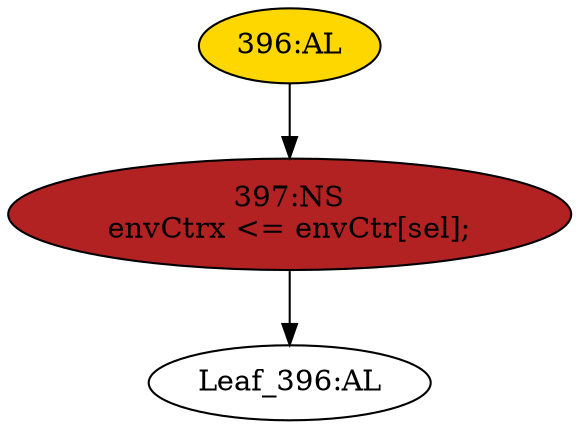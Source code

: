 strict digraph "" {
	node [label="\N"];
	"396:AL"	 [ast="<pyverilog.vparser.ast.Always object at 0x7fc6850ad910>",
		clk_sens=False,
		fillcolor=gold,
		label="396:AL",
		sens="['sel']",
		statements="[]",
		style=filled,
		typ=Always,
		use_var="['sel', 'envCtr']"];
	"397:NS"	 [ast="<pyverilog.vparser.ast.NonblockingSubstitution object at 0x7fc6850ade10>",
		fillcolor=firebrick,
		label="397:NS
envCtrx <= envCtr[sel];",
		statements="[<pyverilog.vparser.ast.NonblockingSubstitution object at 0x7fc6850ade10>]",
		style=filled,
		typ=NonblockingSubstitution];
	"396:AL" -> "397:NS"	 [cond="[]",
		lineno=None];
	"Leaf_396:AL"	 [def_var="['envCtrx']",
		label="Leaf_396:AL"];
	"397:NS" -> "Leaf_396:AL"	 [cond="[]",
		lineno=None];
}
